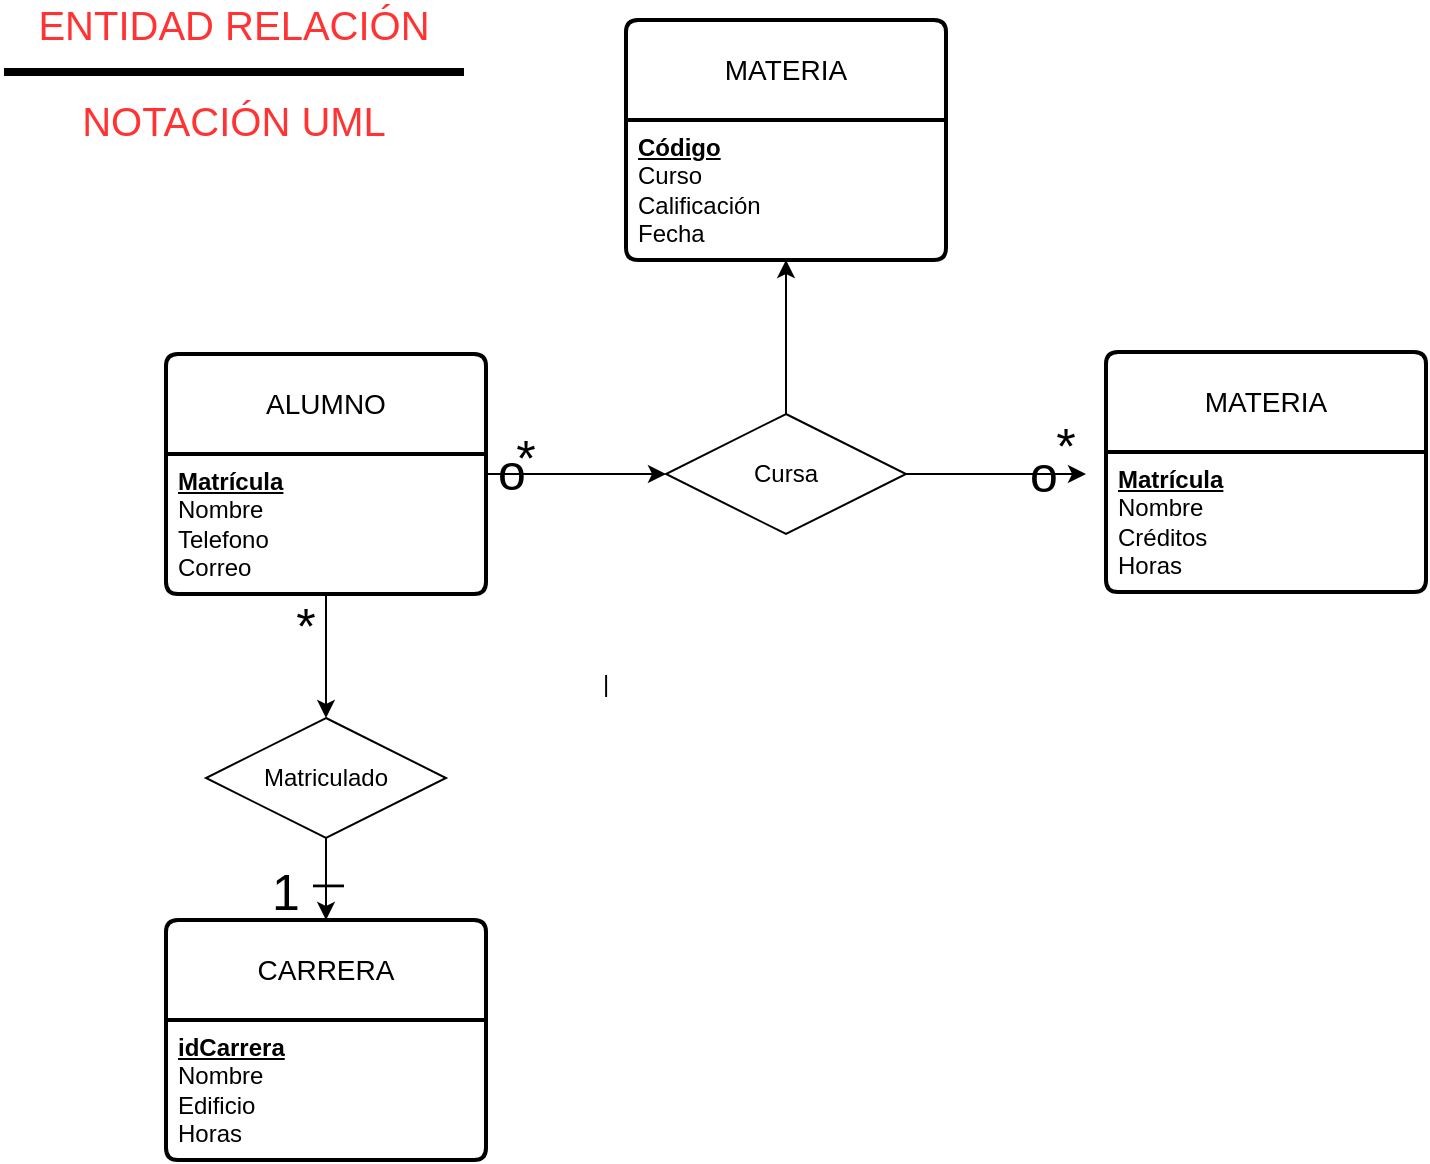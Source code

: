 <mxfile version="21.6.8" type="device" pages="2">
  <diagram name="Página-1" id="bebqzryfFiRko6zA6lrl">
    <mxGraphModel dx="1036" dy="589" grid="1" gridSize="10" guides="1" tooltips="1" connect="1" arrows="1" fold="1" page="1" pageScale="1" pageWidth="1169" pageHeight="827" math="0" shadow="0">
      <root>
        <mxCell id="0" />
        <mxCell id="1" parent="0" />
        <mxCell id="4e6Jq5Gow97NircjnduV-12" style="edgeStyle=orthogonalEdgeStyle;rounded=0;orthogonalLoop=1;jettySize=auto;html=1;entryX=0;entryY=0.5;entryDx=0;entryDy=0;" edge="1" parent="1" source="4e6Jq5Gow97NircjnduV-1" target="4e6Jq5Gow97NircjnduV-6">
          <mxGeometry relative="1" as="geometry" />
        </mxCell>
        <mxCell id="4e6Jq5Gow97NircjnduV-24" style="edgeStyle=orthogonalEdgeStyle;rounded=0;orthogonalLoop=1;jettySize=auto;html=1;entryX=0.5;entryY=0;entryDx=0;entryDy=0;" edge="1" parent="1" source="4e6Jq5Gow97NircjnduV-1" target="4e6Jq5Gow97NircjnduV-21">
          <mxGeometry relative="1" as="geometry" />
        </mxCell>
        <mxCell id="4e6Jq5Gow97NircjnduV-1" value="ALUMNO" style="swimlane;childLayout=stackLayout;horizontal=1;startSize=50;horizontalStack=0;rounded=1;fontSize=14;fontStyle=0;strokeWidth=2;resizeParent=0;resizeLast=1;shadow=0;dashed=0;align=center;arcSize=4;whiteSpace=wrap;html=1;" vertex="1" parent="1">
          <mxGeometry x="160" y="386" width="160" height="120" as="geometry" />
        </mxCell>
        <mxCell id="4e6Jq5Gow97NircjnduV-2" value="&lt;b&gt;&lt;u&gt;Matrícula&lt;/u&gt;&lt;/b&gt;&lt;br&gt;Nombre&lt;br&gt;Telefono&lt;br&gt;Correo" style="align=left;strokeColor=none;fillColor=none;spacingLeft=4;fontSize=12;verticalAlign=top;resizable=0;rotatable=0;part=1;html=1;" vertex="1" parent="4e6Jq5Gow97NircjnduV-1">
          <mxGeometry y="50" width="160" height="70" as="geometry" />
        </mxCell>
        <mxCell id="4e6Jq5Gow97NircjnduV-3" value="ENTIDAD RELACIÓN&lt;br style=&quot;font-size: 20px;&quot;&gt;&lt;br style=&quot;font-size: 20px;&quot;&gt;NOTACIÓN UML" style="text;html=1;strokeColor=none;fillColor=none;align=center;verticalAlign=middle;whiteSpace=wrap;rounded=0;strokeWidth=50;fontSize=20;fontColor=#FF3333;" vertex="1" parent="1">
          <mxGeometry x="79" y="230" width="230" height="30" as="geometry" />
        </mxCell>
        <mxCell id="4e6Jq5Gow97NircjnduV-4" value="MATERIA" style="swimlane;childLayout=stackLayout;horizontal=1;startSize=50;horizontalStack=0;rounded=1;fontSize=14;fontStyle=0;strokeWidth=2;resizeParent=0;resizeLast=1;shadow=0;dashed=0;align=center;arcSize=4;whiteSpace=wrap;html=1;" vertex="1" parent="1">
          <mxGeometry x="630" y="385" width="160" height="120" as="geometry" />
        </mxCell>
        <mxCell id="4e6Jq5Gow97NircjnduV-5" value="&lt;b&gt;&lt;u&gt;Matrícula&lt;/u&gt;&lt;/b&gt;&lt;br&gt;Nombre&lt;br&gt;Créditos&lt;br&gt;Horas" style="align=left;strokeColor=none;fillColor=none;spacingLeft=4;fontSize=12;verticalAlign=top;resizable=0;rotatable=0;part=1;html=1;" vertex="1" parent="4e6Jq5Gow97NircjnduV-4">
          <mxGeometry y="50" width="160" height="70" as="geometry" />
        </mxCell>
        <mxCell id="4e6Jq5Gow97NircjnduV-13" style="edgeStyle=orthogonalEdgeStyle;rounded=0;orthogonalLoop=1;jettySize=auto;html=1;" edge="1" parent="1" source="4e6Jq5Gow97NircjnduV-6">
          <mxGeometry relative="1" as="geometry">
            <mxPoint x="620" y="446" as="targetPoint" />
          </mxGeometry>
        </mxCell>
        <mxCell id="4e6Jq5Gow97NircjnduV-20" style="edgeStyle=orthogonalEdgeStyle;rounded=0;orthogonalLoop=1;jettySize=auto;html=1;entryX=0.5;entryY=1;entryDx=0;entryDy=0;" edge="1" parent="1" source="4e6Jq5Gow97NircjnduV-6" target="4e6Jq5Gow97NircjnduV-19">
          <mxGeometry relative="1" as="geometry" />
        </mxCell>
        <mxCell id="4e6Jq5Gow97NircjnduV-6" value="Cursa" style="shape=rhombus;perimeter=rhombusPerimeter;whiteSpace=wrap;html=1;align=center;" vertex="1" parent="1">
          <mxGeometry x="410" y="416" width="120" height="60" as="geometry" />
        </mxCell>
        <mxCell id="4e6Jq5Gow97NircjnduV-14" value="" style="endArrow=none;html=1;rounded=0;entryX=1;entryY=0.5;entryDx=0;entryDy=0;strokeWidth=4;exitX=0;exitY=0.5;exitDx=0;exitDy=0;fontColor=#FF3333;" edge="1" parent="1" source="4e6Jq5Gow97NircjnduV-3" target="4e6Jq5Gow97NircjnduV-3">
          <mxGeometry width="50" height="50" relative="1" as="geometry">
            <mxPoint x="109" y="245" as="sourcePoint" />
            <mxPoint x="309" y="390" as="targetPoint" />
          </mxGeometry>
        </mxCell>
        <mxCell id="4e6Jq5Gow97NircjnduV-16" value="&lt;font style=&quot;font-size: 25px;&quot;&gt;*&lt;/font&gt;" style="text;html=1;strokeColor=none;fillColor=none;align=center;verticalAlign=middle;whiteSpace=wrap;rounded=0;" vertex="1" parent="1">
          <mxGeometry x="310" y="422" width="60" height="30" as="geometry" />
        </mxCell>
        <mxCell id="4e6Jq5Gow97NircjnduV-17" value="&lt;font style=&quot;font-size: 25px;&quot;&gt;*&lt;/font&gt;" style="text;html=1;strokeColor=none;fillColor=none;align=center;verticalAlign=middle;whiteSpace=wrap;rounded=0;" vertex="1" parent="1">
          <mxGeometry x="580" y="416" width="60" height="30" as="geometry" />
        </mxCell>
        <mxCell id="4e6Jq5Gow97NircjnduV-18" value="MATERIA" style="swimlane;childLayout=stackLayout;horizontal=1;startSize=50;horizontalStack=0;rounded=1;fontSize=14;fontStyle=0;strokeWidth=2;resizeParent=0;resizeLast=1;shadow=0;dashed=0;align=center;arcSize=4;whiteSpace=wrap;html=1;" vertex="1" parent="1">
          <mxGeometry x="390" y="219" width="160" height="120" as="geometry" />
        </mxCell>
        <mxCell id="4e6Jq5Gow97NircjnduV-19" value="&lt;b&gt;&lt;u&gt;Código&lt;/u&gt;&lt;/b&gt;&lt;br&gt;Curso&lt;br&gt;Calificación&lt;br&gt;Fecha" style="align=left;strokeColor=none;fillColor=none;spacingLeft=4;fontSize=12;verticalAlign=top;resizable=0;rotatable=0;part=1;html=1;" vertex="1" parent="4e6Jq5Gow97NircjnduV-18">
          <mxGeometry y="50" width="160" height="70" as="geometry" />
        </mxCell>
        <mxCell id="4e6Jq5Gow97NircjnduV-25" style="edgeStyle=orthogonalEdgeStyle;rounded=0;orthogonalLoop=1;jettySize=auto;html=1;entryX=0.5;entryY=0;entryDx=0;entryDy=0;" edge="1" parent="1" source="4e6Jq5Gow97NircjnduV-21" target="4e6Jq5Gow97NircjnduV-22">
          <mxGeometry relative="1" as="geometry" />
        </mxCell>
        <mxCell id="4e6Jq5Gow97NircjnduV-21" value="Matriculado" style="shape=rhombus;perimeter=rhombusPerimeter;whiteSpace=wrap;html=1;align=center;" vertex="1" parent="1">
          <mxGeometry x="180" y="568" width="120" height="60" as="geometry" />
        </mxCell>
        <mxCell id="4e6Jq5Gow97NircjnduV-22" value="CARRERA" style="swimlane;childLayout=stackLayout;horizontal=1;startSize=50;horizontalStack=0;rounded=1;fontSize=14;fontStyle=0;strokeWidth=2;resizeParent=0;resizeLast=1;shadow=0;dashed=0;align=center;arcSize=4;whiteSpace=wrap;html=1;" vertex="1" parent="1">
          <mxGeometry x="160" y="669" width="160" height="120" as="geometry" />
        </mxCell>
        <mxCell id="4e6Jq5Gow97NircjnduV-23" value="&lt;b&gt;&lt;u&gt;idCarrera&lt;/u&gt;&lt;/b&gt;&lt;br&gt;Nombre&lt;br&gt;Edificio&lt;br&gt;Horas" style="align=left;strokeColor=none;fillColor=none;spacingLeft=4;fontSize=12;verticalAlign=top;resizable=0;rotatable=0;part=1;html=1;" vertex="1" parent="4e6Jq5Gow97NircjnduV-22">
          <mxGeometry y="50" width="160" height="70" as="geometry" />
        </mxCell>
        <mxCell id="4e6Jq5Gow97NircjnduV-26" value="&lt;font style=&quot;font-size: 25px;&quot;&gt;*&lt;/font&gt;" style="text;html=1;strokeColor=none;fillColor=none;align=center;verticalAlign=middle;whiteSpace=wrap;rounded=0;" vertex="1" parent="1">
          <mxGeometry x="200" y="506" width="60" height="30" as="geometry" />
        </mxCell>
        <mxCell id="4e6Jq5Gow97NircjnduV-27" value="&lt;font style=&quot;font-size: 25px;&quot;&gt;1&lt;/font&gt;" style="text;html=1;strokeColor=none;fillColor=none;align=center;verticalAlign=middle;whiteSpace=wrap;rounded=0;" vertex="1" parent="1">
          <mxGeometry x="190" y="639" width="60" height="30" as="geometry" />
        </mxCell>
        <mxCell id="4e6Jq5Gow97NircjnduV-28" value="&lt;font style=&quot;font-size: 25px;&quot;&gt;o&lt;/font&gt;" style="text;html=1;strokeColor=none;fillColor=none;align=center;verticalAlign=middle;whiteSpace=wrap;rounded=0;" vertex="1" parent="1">
          <mxGeometry x="303" y="429" width="60" height="30" as="geometry" />
        </mxCell>
        <mxCell id="4e6Jq5Gow97NircjnduV-29" value="&lt;font style=&quot;font-size: 25px;&quot;&gt;o&lt;/font&gt;" style="text;html=1;strokeColor=none;fillColor=none;align=center;verticalAlign=middle;whiteSpace=wrap;rounded=0;" vertex="1" parent="1">
          <mxGeometry x="569" y="430" width="60" height="30" as="geometry" />
        </mxCell>
        <mxCell id="4e6Jq5Gow97NircjnduV-30" value="|" style="text;html=1;strokeColor=none;fillColor=none;align=center;verticalAlign=middle;whiteSpace=wrap;rounded=0;" vertex="1" parent="1">
          <mxGeometry x="350" y="536" width="60" height="30" as="geometry" />
        </mxCell>
        <mxCell id="4e6Jq5Gow97NircjnduV-31" value="|" style="text;html=1;strokeColor=none;fillColor=none;align=center;verticalAlign=middle;whiteSpace=wrap;rounded=0;rotation=90;fontSize=17;" vertex="1" parent="1">
          <mxGeometry x="212" y="637" width="60" height="30" as="geometry" />
        </mxCell>
      </root>
    </mxGraphModel>
  </diagram>
  <diagram id="3DWQ8qGyW63cHG1vKa16" name="Página-2">
    <mxGraphModel dx="1036" dy="589" grid="1" gridSize="10" guides="1" tooltips="1" connect="1" arrows="1" fold="1" page="1" pageScale="1" pageWidth="1169" pageHeight="827" math="0" shadow="0">
      <root>
        <mxCell id="0" />
        <mxCell id="1" parent="0" />
        <mxCell id="itImkMTpW72jP1hsjwOD-2" value="ALUMNO" style="swimlane;childLayout=stackLayout;horizontal=1;startSize=50;horizontalStack=0;rounded=1;fontSize=14;fontStyle=0;strokeWidth=2;resizeParent=0;resizeLast=1;shadow=0;dashed=0;align=center;arcSize=4;whiteSpace=wrap;html=1;" vertex="1" parent="1">
          <mxGeometry x="160" y="256" width="160" height="120" as="geometry" />
        </mxCell>
        <mxCell id="itImkMTpW72jP1hsjwOD-3" value="&lt;b&gt;&lt;u&gt;Matrícula&lt;/u&gt;&lt;/b&gt;&lt;br&gt;Nombre&lt;br&gt;Telefono&lt;br&gt;Correo" style="align=left;strokeColor=none;fillColor=none;spacingLeft=4;fontSize=12;verticalAlign=top;resizable=0;rotatable=0;part=1;html=1;" vertex="1" parent="itImkMTpW72jP1hsjwOD-2">
          <mxGeometry y="50" width="160" height="70" as="geometry" />
        </mxCell>
        <mxCell id="itImkMTpW72jP1hsjwOD-5" value="Matriculado" style="shape=rhombus;perimeter=rhombusPerimeter;whiteSpace=wrap;html=1;align=center;" vertex="1" parent="1">
          <mxGeometry x="400" y="284" width="120" height="60" as="geometry" />
        </mxCell>
        <mxCell id="itImkMTpW72jP1hsjwOD-6" value="CARRERA" style="swimlane;childLayout=stackLayout;horizontal=1;startSize=50;horizontalStack=0;rounded=1;fontSize=14;fontStyle=0;strokeWidth=2;resizeParent=0;resizeLast=1;shadow=0;dashed=0;align=center;arcSize=4;whiteSpace=wrap;html=1;" vertex="1" parent="1">
          <mxGeometry x="610" y="254" width="160" height="120" as="geometry" />
        </mxCell>
        <mxCell id="itImkMTpW72jP1hsjwOD-7" value="&lt;b&gt;&lt;u&gt;idCarrera&lt;/u&gt;&lt;/b&gt;&lt;br&gt;Nombre&lt;br&gt;Edificio&lt;br&gt;Horas" style="align=left;strokeColor=none;fillColor=none;spacingLeft=4;fontSize=12;verticalAlign=top;resizable=0;rotatable=0;part=1;html=1;" vertex="1" parent="itImkMTpW72jP1hsjwOD-6">
          <mxGeometry y="50" width="160" height="70" as="geometry" />
        </mxCell>
        <mxCell id="itImkMTpW72jP1hsjwOD-13" value="" style="edgeStyle=entityRelationEdgeStyle;fontSize=12;html=1;endArrow=ERzeroToMany;endFill=1;rounded=0;entryX=1;entryY=0.25;entryDx=0;entryDy=0;exitX=0;exitY=0.5;exitDx=0;exitDy=0;" edge="1" parent="1" source="itImkMTpW72jP1hsjwOD-5" target="itImkMTpW72jP1hsjwOD-3">
          <mxGeometry width="100" height="100" relative="1" as="geometry">
            <mxPoint x="480" y="400" as="sourcePoint" />
            <mxPoint x="580" y="300" as="targetPoint" />
          </mxGeometry>
        </mxCell>
        <mxCell id="itImkMTpW72jP1hsjwOD-14" value="" style="edgeStyle=entityRelationEdgeStyle;fontSize=12;html=1;endArrow=ERone;endFill=1;rounded=0;entryX=0;entryY=0.25;entryDx=0;entryDy=0;exitX=1;exitY=0.5;exitDx=0;exitDy=0;" edge="1" parent="1" source="itImkMTpW72jP1hsjwOD-5" target="itImkMTpW72jP1hsjwOD-7">
          <mxGeometry width="100" height="100" relative="1" as="geometry">
            <mxPoint x="480" y="400" as="sourcePoint" />
            <mxPoint x="580" y="300" as="targetPoint" />
          </mxGeometry>
        </mxCell>
      </root>
    </mxGraphModel>
  </diagram>
</mxfile>
